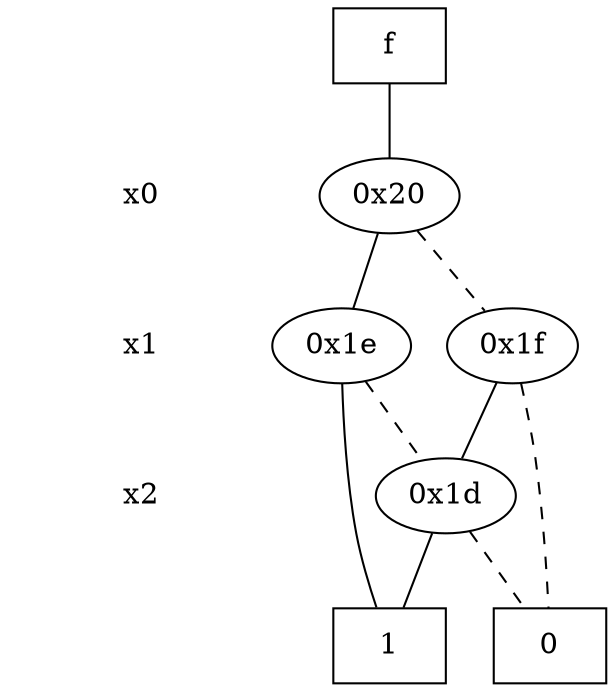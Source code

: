 digraph "DD" {
size = "7.5,10"
center = true;
edge [dir = none];
{ node [shape = plaintext];
  edge [style = invis];
  "CONST NODES" [style = invis];
" x0 " -> " x1 " -> " x2 " -> "CONST NODES"; 
}
{ rank = same; node [shape = box]; edge [style = invis];
"  f  "; }
{ rank = same; " x0 ";
"0x20";
}
{ rank = same; " x1 ";
"0x1e";
"0x1f";
}
{ rank = same; " x2 ";
"0x1d";
}
{ rank = same; "CONST NODES";
{ node [shape = box]; "0x11";
"0x10";
}
}
"  f  " -> "0x20" [style = solid];
"0x20" -> "0x1e";
"0x20" -> "0x1f" [style = dashed];
"0x1e" -> "0x10";
"0x1e" -> "0x1d" [style = dashed];
"0x1f" -> "0x1d";
"0x1f" -> "0x11" [style = dashed];
"0x1d" -> "0x10";
"0x1d" -> "0x11" [style = dashed];
"0x11" [label = "0"];
"0x10" [label = "1"];
}
